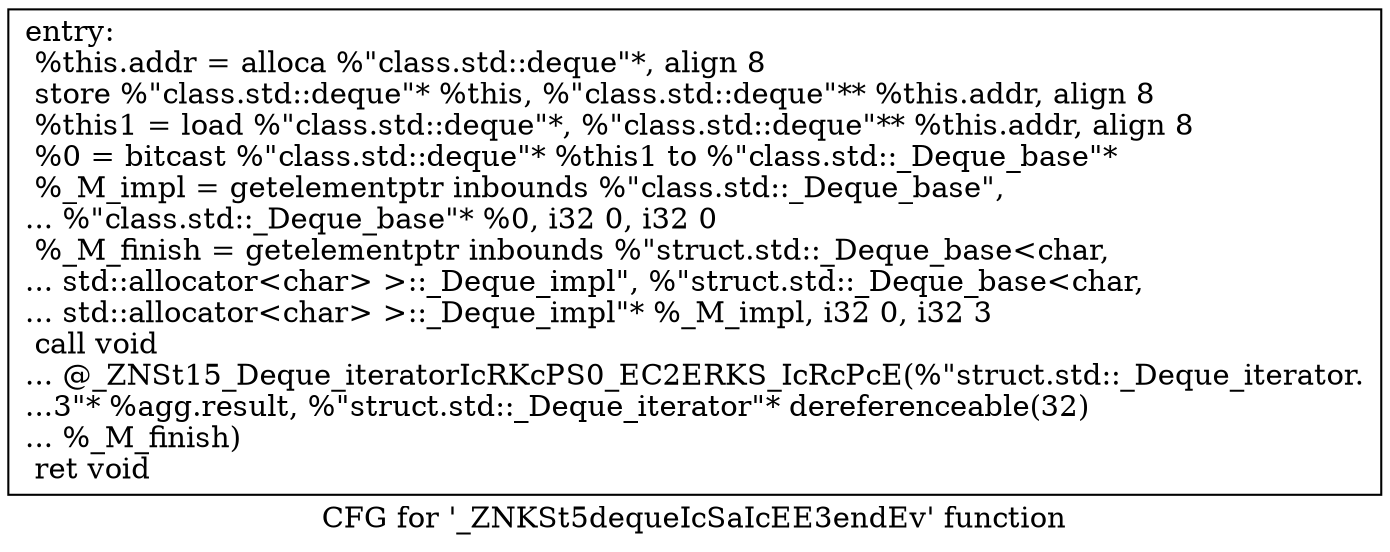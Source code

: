 digraph "CFG for '_ZNKSt5dequeIcSaIcEE3endEv' function" {
	label="CFG for '_ZNKSt5dequeIcSaIcEE3endEv' function";

	Node0x6b93f10 [shape=record,label="{entry:\l  %this.addr = alloca %\"class.std::deque\"*, align 8\l  store %\"class.std::deque\"* %this, %\"class.std::deque\"** %this.addr, align 8\l  %this1 = load %\"class.std::deque\"*, %\"class.std::deque\"** %this.addr, align 8\l  %0 = bitcast %\"class.std::deque\"* %this1 to %\"class.std::_Deque_base\"*\l  %_M_impl = getelementptr inbounds %\"class.std::_Deque_base\",\l... %\"class.std::_Deque_base\"* %0, i32 0, i32 0\l  %_M_finish = getelementptr inbounds %\"struct.std::_Deque_base\<char,\l... std::allocator\<char\> \>::_Deque_impl\", %\"struct.std::_Deque_base\<char,\l... std::allocator\<char\> \>::_Deque_impl\"* %_M_impl, i32 0, i32 3\l  call void\l... @_ZNSt15_Deque_iteratorIcRKcPS0_EC2ERKS_IcRcPcE(%\"struct.std::_Deque_iterator.\l...3\"* %agg.result, %\"struct.std::_Deque_iterator\"* dereferenceable(32)\l... %_M_finish)\l  ret void\l}"];
}
